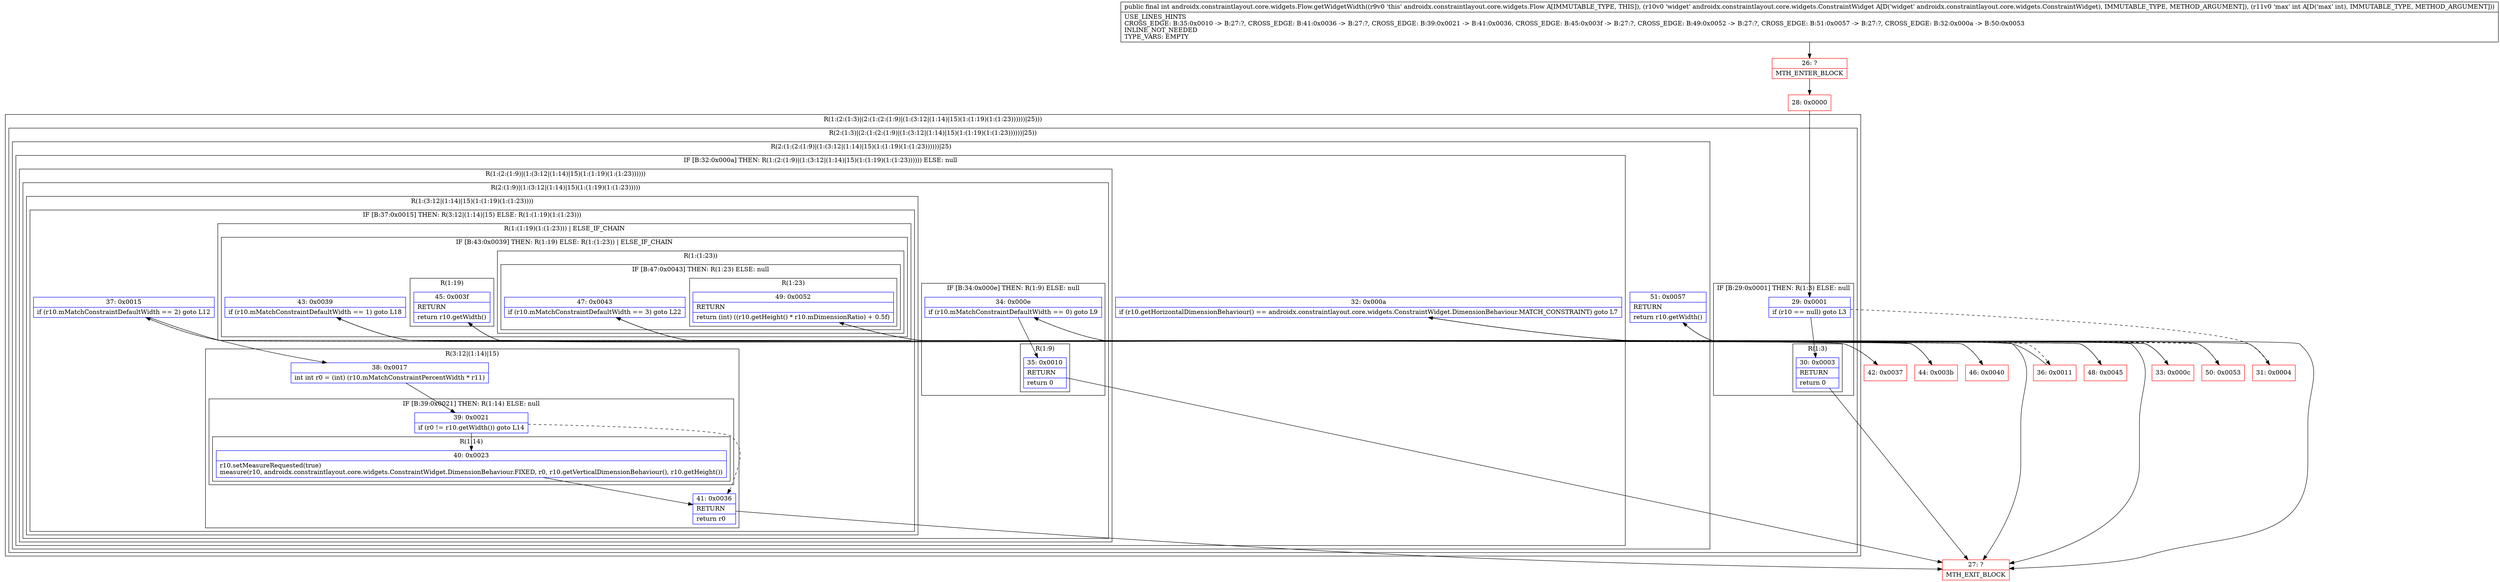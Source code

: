 digraph "CFG forandroidx.constraintlayout.core.widgets.Flow.getWidgetWidth(Landroidx\/constraintlayout\/core\/widgets\/ConstraintWidget;I)I" {
subgraph cluster_Region_958522831 {
label = "R(1:(2:(1:3)|(2:(1:(2:(1:9)|(1:(3:12|(1:14)|15)(1:(1:19)(1:(1:23))))))|25)))";
node [shape=record,color=blue];
subgraph cluster_Region_1084922885 {
label = "R(2:(1:3)|(2:(1:(2:(1:9)|(1:(3:12|(1:14)|15)(1:(1:19)(1:(1:23))))))|25))";
node [shape=record,color=blue];
subgraph cluster_IfRegion_11571161 {
label = "IF [B:29:0x0001] THEN: R(1:3) ELSE: null";
node [shape=record,color=blue];
Node_29 [shape=record,label="{29\:\ 0x0001|if (r10 == null) goto L3\l}"];
subgraph cluster_Region_920820811 {
label = "R(1:3)";
node [shape=record,color=blue];
Node_30 [shape=record,label="{30\:\ 0x0003|RETURN\l|return 0\l}"];
}
}
subgraph cluster_Region_14358725 {
label = "R(2:(1:(2:(1:9)|(1:(3:12|(1:14)|15)(1:(1:19)(1:(1:23))))))|25)";
node [shape=record,color=blue];
subgraph cluster_IfRegion_344323695 {
label = "IF [B:32:0x000a] THEN: R(1:(2:(1:9)|(1:(3:12|(1:14)|15)(1:(1:19)(1:(1:23)))))) ELSE: null";
node [shape=record,color=blue];
Node_32 [shape=record,label="{32\:\ 0x000a|if (r10.getHorizontalDimensionBehaviour() == androidx.constraintlayout.core.widgets.ConstraintWidget.DimensionBehaviour.MATCH_CONSTRAINT) goto L7\l}"];
subgraph cluster_Region_273640801 {
label = "R(1:(2:(1:9)|(1:(3:12|(1:14)|15)(1:(1:19)(1:(1:23))))))";
node [shape=record,color=blue];
subgraph cluster_Region_854440935 {
label = "R(2:(1:9)|(1:(3:12|(1:14)|15)(1:(1:19)(1:(1:23)))))";
node [shape=record,color=blue];
subgraph cluster_IfRegion_1789431887 {
label = "IF [B:34:0x000e] THEN: R(1:9) ELSE: null";
node [shape=record,color=blue];
Node_34 [shape=record,label="{34\:\ 0x000e|if (r10.mMatchConstraintDefaultWidth == 0) goto L9\l}"];
subgraph cluster_Region_1361389051 {
label = "R(1:9)";
node [shape=record,color=blue];
Node_35 [shape=record,label="{35\:\ 0x0010|RETURN\l|return 0\l}"];
}
}
subgraph cluster_Region_988446427 {
label = "R(1:(3:12|(1:14)|15)(1:(1:19)(1:(1:23))))";
node [shape=record,color=blue];
subgraph cluster_IfRegion_1703397602 {
label = "IF [B:37:0x0015] THEN: R(3:12|(1:14)|15) ELSE: R(1:(1:19)(1:(1:23)))";
node [shape=record,color=blue];
Node_37 [shape=record,label="{37\:\ 0x0015|if (r10.mMatchConstraintDefaultWidth == 2) goto L12\l}"];
subgraph cluster_Region_1290318049 {
label = "R(3:12|(1:14)|15)";
node [shape=record,color=blue];
Node_38 [shape=record,label="{38\:\ 0x0017|int int r0 = (int) (r10.mMatchConstraintPercentWidth * r11)\l}"];
subgraph cluster_IfRegion_808530179 {
label = "IF [B:39:0x0021] THEN: R(1:14) ELSE: null";
node [shape=record,color=blue];
Node_39 [shape=record,label="{39\:\ 0x0021|if (r0 != r10.getWidth()) goto L14\l}"];
subgraph cluster_Region_570023208 {
label = "R(1:14)";
node [shape=record,color=blue];
Node_40 [shape=record,label="{40\:\ 0x0023|r10.setMeasureRequested(true)\lmeasure(r10, androidx.constraintlayout.core.widgets.ConstraintWidget.DimensionBehaviour.FIXED, r0, r10.getVerticalDimensionBehaviour(), r10.getHeight())\l}"];
}
}
Node_41 [shape=record,label="{41\:\ 0x0036|RETURN\l|return r0\l}"];
}
subgraph cluster_Region_1266878197 {
label = "R(1:(1:19)(1:(1:23))) | ELSE_IF_CHAIN\l";
node [shape=record,color=blue];
subgraph cluster_IfRegion_863107203 {
label = "IF [B:43:0x0039] THEN: R(1:19) ELSE: R(1:(1:23)) | ELSE_IF_CHAIN\l";
node [shape=record,color=blue];
Node_43 [shape=record,label="{43\:\ 0x0039|if (r10.mMatchConstraintDefaultWidth == 1) goto L18\l}"];
subgraph cluster_Region_1510233232 {
label = "R(1:19)";
node [shape=record,color=blue];
Node_45 [shape=record,label="{45\:\ 0x003f|RETURN\l|return r10.getWidth()\l}"];
}
subgraph cluster_Region_27219946 {
label = "R(1:(1:23))";
node [shape=record,color=blue];
subgraph cluster_IfRegion_1383619970 {
label = "IF [B:47:0x0043] THEN: R(1:23) ELSE: null";
node [shape=record,color=blue];
Node_47 [shape=record,label="{47\:\ 0x0043|if (r10.mMatchConstraintDefaultWidth == 3) goto L22\l}"];
subgraph cluster_Region_1861292718 {
label = "R(1:23)";
node [shape=record,color=blue];
Node_49 [shape=record,label="{49\:\ 0x0052|RETURN\l|return (int) ((r10.getHeight() * r10.mDimensionRatio) + 0.5f)\l}"];
}
}
}
}
}
}
}
}
}
}
Node_51 [shape=record,label="{51\:\ 0x0057|RETURN\l|return r10.getWidth()\l}"];
}
}
}
Node_26 [shape=record,color=red,label="{26\:\ ?|MTH_ENTER_BLOCK\l}"];
Node_28 [shape=record,color=red,label="{28\:\ 0x0000}"];
Node_27 [shape=record,color=red,label="{27\:\ ?|MTH_EXIT_BLOCK\l}"];
Node_31 [shape=record,color=red,label="{31\:\ 0x0004}"];
Node_33 [shape=record,color=red,label="{33\:\ 0x000c}"];
Node_36 [shape=record,color=red,label="{36\:\ 0x0011}"];
Node_42 [shape=record,color=red,label="{42\:\ 0x0037}"];
Node_44 [shape=record,color=red,label="{44\:\ 0x003b}"];
Node_46 [shape=record,color=red,label="{46\:\ 0x0040}"];
Node_48 [shape=record,color=red,label="{48\:\ 0x0045}"];
Node_50 [shape=record,color=red,label="{50\:\ 0x0053}"];
MethodNode[shape=record,label="{public final int androidx.constraintlayout.core.widgets.Flow.getWidgetWidth((r9v0 'this' androidx.constraintlayout.core.widgets.Flow A[IMMUTABLE_TYPE, THIS]), (r10v0 'widget' androidx.constraintlayout.core.widgets.ConstraintWidget A[D('widget' androidx.constraintlayout.core.widgets.ConstraintWidget), IMMUTABLE_TYPE, METHOD_ARGUMENT]), (r11v0 'max' int A[D('max' int), IMMUTABLE_TYPE, METHOD_ARGUMENT]))  | USE_LINES_HINTS\lCROSS_EDGE: B:35:0x0010 \-\> B:27:?, CROSS_EDGE: B:41:0x0036 \-\> B:27:?, CROSS_EDGE: B:39:0x0021 \-\> B:41:0x0036, CROSS_EDGE: B:45:0x003f \-\> B:27:?, CROSS_EDGE: B:49:0x0052 \-\> B:27:?, CROSS_EDGE: B:51:0x0057 \-\> B:27:?, CROSS_EDGE: B:32:0x000a \-\> B:50:0x0053\lINLINE_NOT_NEEDED\lTYPE_VARS: EMPTY\l}"];
MethodNode -> Node_26;Node_29 -> Node_30;
Node_29 -> Node_31[style=dashed];
Node_30 -> Node_27;
Node_32 -> Node_33;
Node_32 -> Node_50[style=dashed];
Node_34 -> Node_35;
Node_34 -> Node_36[style=dashed];
Node_35 -> Node_27;
Node_37 -> Node_38;
Node_37 -> Node_42[style=dashed];
Node_38 -> Node_39;
Node_39 -> Node_40;
Node_39 -> Node_41[style=dashed];
Node_40 -> Node_41;
Node_41 -> Node_27;
Node_43 -> Node_44;
Node_43 -> Node_46[style=dashed];
Node_45 -> Node_27;
Node_47 -> Node_48;
Node_47 -> Node_50[style=dashed];
Node_49 -> Node_27;
Node_51 -> Node_27;
Node_26 -> Node_28;
Node_28 -> Node_29;
Node_31 -> Node_32;
Node_33 -> Node_34;
Node_36 -> Node_37;
Node_42 -> Node_43;
Node_44 -> Node_45;
Node_46 -> Node_47;
Node_48 -> Node_49;
Node_50 -> Node_51;
}

